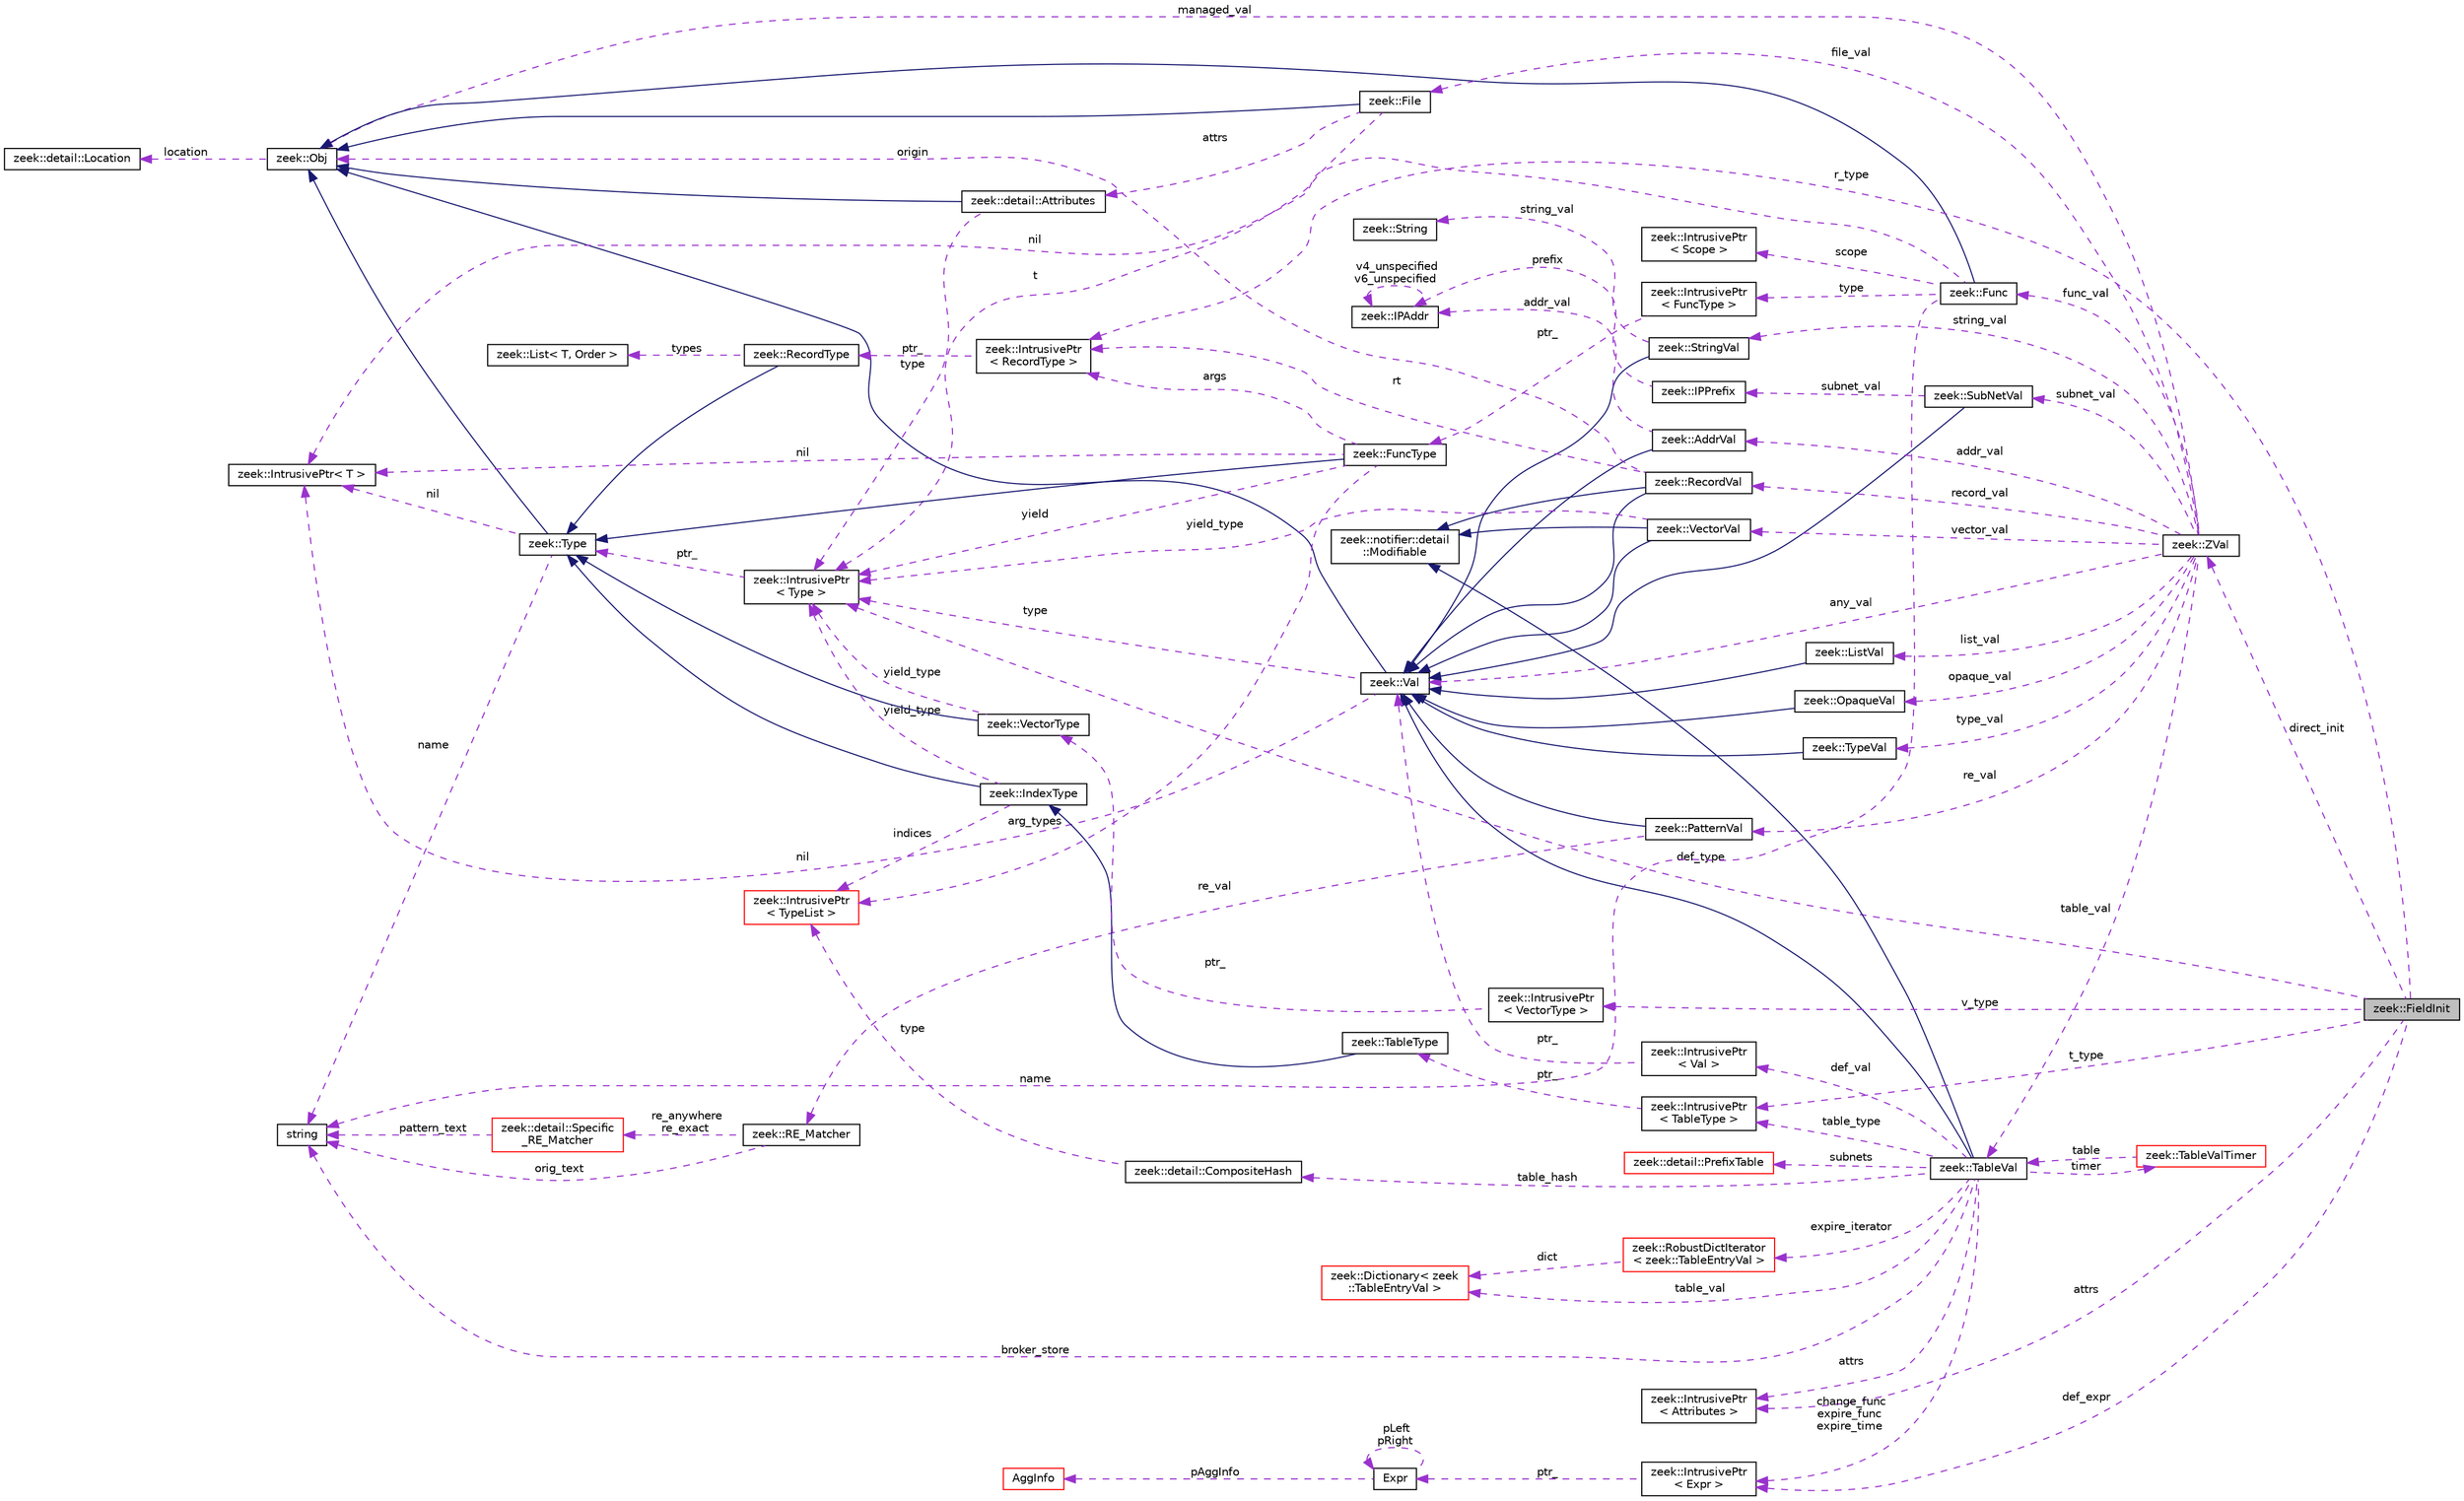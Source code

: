 digraph "zeek::FieldInit"
{
 // LATEX_PDF_SIZE
  edge [fontname="Helvetica",fontsize="10",labelfontname="Helvetica",labelfontsize="10"];
  node [fontname="Helvetica",fontsize="10",shape=record];
  rankdir="LR";
  Node1 [label="zeek::FieldInit",height=0.2,width=0.4,color="black", fillcolor="grey75", style="filled", fontcolor="black",tooltip=" "];
  Node2 -> Node1 [dir="back",color="darkorchid3",fontsize="10",style="dashed",label=" direct_init" ,fontname="Helvetica"];
  Node2 [label="zeek::ZVal",height=0.2,width=0.4,color="black", fillcolor="white", style="filled",URL="$d8/d4c/unionzeek_1_1ZVal.html",tooltip=" "];
  Node3 -> Node2 [dir="back",color="darkorchid3",fontsize="10",style="dashed",label=" string_val" ,fontname="Helvetica"];
  Node3 [label="zeek::StringVal",height=0.2,width=0.4,color="black", fillcolor="white", style="filled",URL="$da/d6f/classzeek_1_1StringVal.html",tooltip=" "];
  Node4 -> Node3 [dir="back",color="midnightblue",fontsize="10",style="solid",fontname="Helvetica"];
  Node4 [label="zeek::Val",height=0.2,width=0.4,color="black", fillcolor="white", style="filled",URL="$de/d49/classzeek_1_1Val.html",tooltip=" "];
  Node5 -> Node4 [dir="back",color="midnightblue",fontsize="10",style="solid",fontname="Helvetica"];
  Node5 [label="zeek::Obj",height=0.2,width=0.4,color="black", fillcolor="white", style="filled",URL="$dd/df1/classzeek_1_1Obj.html",tooltip=" "];
  Node6 -> Node5 [dir="back",color="darkorchid3",fontsize="10",style="dashed",label=" location" ,fontname="Helvetica"];
  Node6 [label="zeek::detail::Location",height=0.2,width=0.4,color="black", fillcolor="white", style="filled",URL="$d5/d1d/classzeek_1_1detail_1_1Location.html",tooltip=" "];
  Node7 -> Node4 [dir="back",color="darkorchid3",fontsize="10",style="dashed",label=" nil" ,fontname="Helvetica"];
  Node7 [label="zeek::IntrusivePtr\< T \>",height=0.2,width=0.4,color="black", fillcolor="white", style="filled",URL="$d6/dba/classzeek_1_1IntrusivePtr.html",tooltip=" "];
  Node8 -> Node4 [dir="back",color="darkorchid3",fontsize="10",style="dashed",label=" type" ,fontname="Helvetica"];
  Node8 [label="zeek::IntrusivePtr\l\< Type \>",height=0.2,width=0.4,color="black", fillcolor="white", style="filled",URL="$d6/dba/classzeek_1_1IntrusivePtr.html",tooltip=" "];
  Node9 -> Node8 [dir="back",color="darkorchid3",fontsize="10",style="dashed",label=" ptr_" ,fontname="Helvetica"];
  Node9 [label="zeek::Type",height=0.2,width=0.4,color="black", fillcolor="white", style="filled",URL="$d0/d4f/classzeek_1_1Type.html",tooltip=" "];
  Node5 -> Node9 [dir="back",color="midnightblue",fontsize="10",style="solid",fontname="Helvetica"];
  Node7 -> Node9 [dir="back",color="darkorchid3",fontsize="10",style="dashed",label=" nil" ,fontname="Helvetica"];
  Node10 -> Node9 [dir="back",color="darkorchid3",fontsize="10",style="dashed",label=" name" ,fontname="Helvetica"];
  Node10 [label="string",height=0.2,width=0.4,color="black", fillcolor="white", style="filled",tooltip=" "];
  Node11 -> Node3 [dir="back",color="darkorchid3",fontsize="10",style="dashed",label=" string_val" ,fontname="Helvetica"];
  Node11 [label="zeek::String",height=0.2,width=0.4,color="black", fillcolor="white", style="filled",URL="$da/d99/classzeek_1_1String.html",tooltip=" "];
  Node12 -> Node2 [dir="back",color="darkorchid3",fontsize="10",style="dashed",label=" addr_val" ,fontname="Helvetica"];
  Node12 [label="zeek::AddrVal",height=0.2,width=0.4,color="black", fillcolor="white", style="filled",URL="$de/d68/classzeek_1_1AddrVal.html",tooltip=" "];
  Node4 -> Node12 [dir="back",color="midnightblue",fontsize="10",style="solid",fontname="Helvetica"];
  Node13 -> Node12 [dir="back",color="darkorchid3",fontsize="10",style="dashed",label=" addr_val" ,fontname="Helvetica"];
  Node13 [label="zeek::IPAddr",height=0.2,width=0.4,color="black", fillcolor="white", style="filled",URL="$df/de6/classzeek_1_1IPAddr.html",tooltip=" "];
  Node13 -> Node13 [dir="back",color="darkorchid3",fontsize="10",style="dashed",label=" v4_unspecified\nv6_unspecified" ,fontname="Helvetica"];
  Node14 -> Node2 [dir="back",color="darkorchid3",fontsize="10",style="dashed",label=" subnet_val" ,fontname="Helvetica"];
  Node14 [label="zeek::SubNetVal",height=0.2,width=0.4,color="black", fillcolor="white", style="filled",URL="$d0/d18/classzeek_1_1SubNetVal.html",tooltip=" "];
  Node4 -> Node14 [dir="back",color="midnightblue",fontsize="10",style="solid",fontname="Helvetica"];
  Node15 -> Node14 [dir="back",color="darkorchid3",fontsize="10",style="dashed",label=" subnet_val" ,fontname="Helvetica"];
  Node15 [label="zeek::IPPrefix",height=0.2,width=0.4,color="black", fillcolor="white", style="filled",URL="$de/d44/classzeek_1_1IPPrefix.html",tooltip=" "];
  Node13 -> Node15 [dir="back",color="darkorchid3",fontsize="10",style="dashed",label=" prefix" ,fontname="Helvetica"];
  Node16 -> Node2 [dir="back",color="darkorchid3",fontsize="10",style="dashed",label=" file_val" ,fontname="Helvetica"];
  Node16 [label="zeek::File",height=0.2,width=0.4,color="black", fillcolor="white", style="filled",URL="$da/dee/classzeek_1_1File.html",tooltip=" "];
  Node5 -> Node16 [dir="back",color="midnightblue",fontsize="10",style="solid",fontname="Helvetica"];
  Node8 -> Node16 [dir="back",color="darkorchid3",fontsize="10",style="dashed",label=" t" ,fontname="Helvetica"];
  Node17 -> Node16 [dir="back",color="darkorchid3",fontsize="10",style="dashed",label=" attrs" ,fontname="Helvetica"];
  Node17 [label="zeek::detail::Attributes",height=0.2,width=0.4,color="black", fillcolor="white", style="filled",URL="$da/d09/classzeek_1_1detail_1_1Attributes.html",tooltip=" "];
  Node5 -> Node17 [dir="back",color="midnightblue",fontsize="10",style="solid",fontname="Helvetica"];
  Node8 -> Node17 [dir="back",color="darkorchid3",fontsize="10",style="dashed",label=" type" ,fontname="Helvetica"];
  Node18 -> Node2 [dir="back",color="darkorchid3",fontsize="10",style="dashed",label=" func_val" ,fontname="Helvetica"];
  Node18 [label="zeek::Func",height=0.2,width=0.4,color="black", fillcolor="white", style="filled",URL="$d5/d7c/classzeek_1_1Func.html",tooltip=" "];
  Node5 -> Node18 [dir="back",color="midnightblue",fontsize="10",style="solid",fontname="Helvetica"];
  Node7 -> Node18 [dir="back",color="darkorchid3",fontsize="10",style="dashed",label=" nil" ,fontname="Helvetica"];
  Node19 -> Node18 [dir="back",color="darkorchid3",fontsize="10",style="dashed",label=" scope" ,fontname="Helvetica"];
  Node19 [label="zeek::IntrusivePtr\l\< Scope \>",height=0.2,width=0.4,color="black", fillcolor="white", style="filled",URL="$d6/dba/classzeek_1_1IntrusivePtr.html",tooltip=" "];
  Node20 -> Node18 [dir="back",color="darkorchid3",fontsize="10",style="dashed",label=" type" ,fontname="Helvetica"];
  Node20 [label="zeek::IntrusivePtr\l\< FuncType \>",height=0.2,width=0.4,color="black", fillcolor="white", style="filled",URL="$d6/dba/classzeek_1_1IntrusivePtr.html",tooltip=" "];
  Node21 -> Node20 [dir="back",color="darkorchid3",fontsize="10",style="dashed",label=" ptr_" ,fontname="Helvetica"];
  Node21 [label="zeek::FuncType",height=0.2,width=0.4,color="black", fillcolor="white", style="filled",URL="$da/ddd/classzeek_1_1FuncType.html",tooltip=" "];
  Node9 -> Node21 [dir="back",color="midnightblue",fontsize="10",style="solid",fontname="Helvetica"];
  Node7 -> Node21 [dir="back",color="darkorchid3",fontsize="10",style="dashed",label=" nil" ,fontname="Helvetica"];
  Node22 -> Node21 [dir="back",color="darkorchid3",fontsize="10",style="dashed",label=" args" ,fontname="Helvetica"];
  Node22 [label="zeek::IntrusivePtr\l\< RecordType \>",height=0.2,width=0.4,color="black", fillcolor="white", style="filled",URL="$d6/dba/classzeek_1_1IntrusivePtr.html",tooltip=" "];
  Node23 -> Node22 [dir="back",color="darkorchid3",fontsize="10",style="dashed",label=" ptr_" ,fontname="Helvetica"];
  Node23 [label="zeek::RecordType",height=0.2,width=0.4,color="black", fillcolor="white", style="filled",URL="$df/d5b/classzeek_1_1RecordType.html",tooltip=" "];
  Node9 -> Node23 [dir="back",color="midnightblue",fontsize="10",style="solid",fontname="Helvetica"];
  Node24 -> Node23 [dir="back",color="darkorchid3",fontsize="10",style="dashed",label=" types" ,fontname="Helvetica"];
  Node24 [label="zeek::List\< T, Order \>",height=0.2,width=0.4,color="black", fillcolor="white", style="filled",URL="$d2/d8d/classzeek_1_1List.html",tooltip=" "];
  Node25 -> Node21 [dir="back",color="darkorchid3",fontsize="10",style="dashed",label=" arg_types" ,fontname="Helvetica"];
  Node25 [label="zeek::IntrusivePtr\l\< TypeList \>",height=0.2,width=0.4,color="red", fillcolor="white", style="filled",URL="$d6/dba/classzeek_1_1IntrusivePtr.html",tooltip=" "];
  Node8 -> Node21 [dir="back",color="darkorchid3",fontsize="10",style="dashed",label=" yield" ,fontname="Helvetica"];
  Node10 -> Node18 [dir="back",color="darkorchid3",fontsize="10",style="dashed",label=" name" ,fontname="Helvetica"];
  Node27 -> Node2 [dir="back",color="darkorchid3",fontsize="10",style="dashed",label=" list_val" ,fontname="Helvetica"];
  Node27 [label="zeek::ListVal",height=0.2,width=0.4,color="black", fillcolor="white", style="filled",URL="$d7/db1/classzeek_1_1ListVal.html",tooltip=" "];
  Node4 -> Node27 [dir="back",color="midnightblue",fontsize="10",style="solid",fontname="Helvetica"];
  Node28 -> Node2 [dir="back",color="darkorchid3",fontsize="10",style="dashed",label=" opaque_val" ,fontname="Helvetica"];
  Node28 [label="zeek::OpaqueVal",height=0.2,width=0.4,color="black", fillcolor="white", style="filled",URL="$d9/d9b/classzeek_1_1OpaqueVal.html",tooltip=" "];
  Node4 -> Node28 [dir="back",color="midnightblue",fontsize="10",style="solid",fontname="Helvetica"];
  Node29 -> Node2 [dir="back",color="darkorchid3",fontsize="10",style="dashed",label=" re_val" ,fontname="Helvetica"];
  Node29 [label="zeek::PatternVal",height=0.2,width=0.4,color="black", fillcolor="white", style="filled",URL="$dd/d0b/classzeek_1_1PatternVal.html",tooltip=" "];
  Node4 -> Node29 [dir="back",color="midnightblue",fontsize="10",style="solid",fontname="Helvetica"];
  Node30 -> Node29 [dir="back",color="darkorchid3",fontsize="10",style="dashed",label=" re_val" ,fontname="Helvetica"];
  Node30 [label="zeek::RE_Matcher",height=0.2,width=0.4,color="black", fillcolor="white", style="filled",URL="$d5/de4/classzeek_1_1RE__Matcher.html",tooltip=" "];
  Node10 -> Node30 [dir="back",color="darkorchid3",fontsize="10",style="dashed",label=" orig_text" ,fontname="Helvetica"];
  Node31 -> Node30 [dir="back",color="darkorchid3",fontsize="10",style="dashed",label=" re_anywhere\nre_exact" ,fontname="Helvetica"];
  Node31 [label="zeek::detail::Specific\l_RE_Matcher",height=0.2,width=0.4,color="red", fillcolor="white", style="filled",URL="$df/d02/classzeek_1_1detail_1_1Specific__RE__Matcher.html",tooltip=" "];
  Node10 -> Node31 [dir="back",color="darkorchid3",fontsize="10",style="dashed",label=" pattern_text" ,fontname="Helvetica"];
  Node41 -> Node2 [dir="back",color="darkorchid3",fontsize="10",style="dashed",label=" table_val" ,fontname="Helvetica"];
  Node41 [label="zeek::TableVal",height=0.2,width=0.4,color="black", fillcolor="white", style="filled",URL="$d6/d3f/classzeek_1_1TableVal.html",tooltip=" "];
  Node4 -> Node41 [dir="back",color="midnightblue",fontsize="10",style="solid",fontname="Helvetica"];
  Node42 -> Node41 [dir="back",color="midnightblue",fontsize="10",style="solid",fontname="Helvetica"];
  Node42 [label="zeek::notifier::detail\l::Modifiable",height=0.2,width=0.4,color="black", fillcolor="white", style="filled",URL="$d8/d87/classzeek_1_1notifier_1_1detail_1_1Modifiable.html",tooltip=" "];
  Node43 -> Node41 [dir="back",color="darkorchid3",fontsize="10",style="dashed",label=" table_type" ,fontname="Helvetica"];
  Node43 [label="zeek::IntrusivePtr\l\< TableType \>",height=0.2,width=0.4,color="black", fillcolor="white", style="filled",URL="$d6/dba/classzeek_1_1IntrusivePtr.html",tooltip=" "];
  Node44 -> Node43 [dir="back",color="darkorchid3",fontsize="10",style="dashed",label=" ptr_" ,fontname="Helvetica"];
  Node44 [label="zeek::TableType",height=0.2,width=0.4,color="black", fillcolor="white", style="filled",URL="$d8/d4c/classzeek_1_1TableType.html",tooltip=" "];
  Node45 -> Node44 [dir="back",color="midnightblue",fontsize="10",style="solid",fontname="Helvetica"];
  Node45 [label="zeek::IndexType",height=0.2,width=0.4,color="black", fillcolor="white", style="filled",URL="$dd/d89/classzeek_1_1IndexType.html",tooltip=" "];
  Node9 -> Node45 [dir="back",color="midnightblue",fontsize="10",style="solid",fontname="Helvetica"];
  Node25 -> Node45 [dir="back",color="darkorchid3",fontsize="10",style="dashed",label=" indices" ,fontname="Helvetica"];
  Node8 -> Node45 [dir="back",color="darkorchid3",fontsize="10",style="dashed",label=" yield_type" ,fontname="Helvetica"];
  Node46 -> Node41 [dir="back",color="darkorchid3",fontsize="10",style="dashed",label=" table_hash" ,fontname="Helvetica"];
  Node46 [label="zeek::detail::CompositeHash",height=0.2,width=0.4,color="black", fillcolor="white", style="filled",URL="$d6/db2/classzeek_1_1detail_1_1CompositeHash.html",tooltip=" "];
  Node25 -> Node46 [dir="back",color="darkorchid3",fontsize="10",style="dashed",label=" type" ,fontname="Helvetica"];
  Node47 -> Node41 [dir="back",color="darkorchid3",fontsize="10",style="dashed",label=" attrs" ,fontname="Helvetica"];
  Node47 [label="zeek::IntrusivePtr\l\< Attributes \>",height=0.2,width=0.4,color="black", fillcolor="white", style="filled",URL="$d6/dba/classzeek_1_1IntrusivePtr.html",tooltip=" "];
  Node48 -> Node41 [dir="back",color="darkorchid3",fontsize="10",style="dashed",label=" change_func\nexpire_func\nexpire_time" ,fontname="Helvetica"];
  Node48 [label="zeek::IntrusivePtr\l\< Expr \>",height=0.2,width=0.4,color="black", fillcolor="white", style="filled",URL="$d6/dba/classzeek_1_1IntrusivePtr.html",tooltip=" "];
  Node49 -> Node48 [dir="back",color="darkorchid3",fontsize="10",style="dashed",label=" ptr_" ,fontname="Helvetica"];
  Node49 [label="Expr",height=0.2,width=0.4,color="black", fillcolor="white", style="filled",URL="$db/d1b/sqlite3_8c.html#d4/dfb/structExpr",tooltip=" "];
  Node49 -> Node49 [dir="back",color="darkorchid3",fontsize="10",style="dashed",label=" pLeft\npRight" ,fontname="Helvetica"];
  Node50 -> Node49 [dir="back",color="darkorchid3",fontsize="10",style="dashed",label=" pAggInfo" ,fontname="Helvetica"];
  Node50 [label="AggInfo",height=0.2,width=0.4,color="red", fillcolor="white", style="filled",URL="$db/d1b/sqlite3_8c.html#d2/dc8/structAggInfo",tooltip=" "];
  Node75 -> Node41 [dir="back",color="darkorchid3",fontsize="10",style="dashed",label=" timer" ,fontname="Helvetica"];
  Node75 [label="zeek::TableValTimer",height=0.2,width=0.4,color="red", fillcolor="white", style="filled",URL="$db/de5/classzeek_1_1TableValTimer.html",tooltip=" "];
  Node41 -> Node75 [dir="back",color="darkorchid3",fontsize="10",style="dashed",label=" table" ,fontname="Helvetica"];
  Node78 -> Node41 [dir="back",color="darkorchid3",fontsize="10",style="dashed",label=" expire_iterator" ,fontname="Helvetica"];
  Node78 [label="zeek::RobustDictIterator\l\< zeek::TableEntryVal \>",height=0.2,width=0.4,color="red", fillcolor="white", style="filled",URL="$dd/da3/classzeek_1_1RobustDictIterator.html",tooltip=" "];
  Node82 -> Node78 [dir="back",color="darkorchid3",fontsize="10",style="dashed",label=" dict" ,fontname="Helvetica"];
  Node82 [label="zeek::Dictionary\< zeek\l::TableEntryVal \>",height=0.2,width=0.4,color="red", fillcolor="white", style="filled",URL="$da/d6c/classzeek_1_1Dictionary.html",tooltip=" "];
  Node83 -> Node41 [dir="back",color="darkorchid3",fontsize="10",style="dashed",label=" subnets" ,fontname="Helvetica"];
  Node83 [label="zeek::detail::PrefixTable",height=0.2,width=0.4,color="red", fillcolor="white", style="filled",URL="$d7/d19/classzeek_1_1detail_1_1PrefixTable.html",tooltip=" "];
  Node81 -> Node41 [dir="back",color="darkorchid3",fontsize="10",style="dashed",label=" def_val" ,fontname="Helvetica"];
  Node81 [label="zeek::IntrusivePtr\l\< Val \>",height=0.2,width=0.4,color="black", fillcolor="white", style="filled",URL="$d6/dba/classzeek_1_1IntrusivePtr.html",tooltip=" "];
  Node4 -> Node81 [dir="back",color="darkorchid3",fontsize="10",style="dashed",label=" ptr_" ,fontname="Helvetica"];
  Node10 -> Node41 [dir="back",color="darkorchid3",fontsize="10",style="dashed",label=" broker_store" ,fontname="Helvetica"];
  Node82 -> Node41 [dir="back",color="darkorchid3",fontsize="10",style="dashed",label=" table_val" ,fontname="Helvetica"];
  Node87 -> Node2 [dir="back",color="darkorchid3",fontsize="10",style="dashed",label=" record_val" ,fontname="Helvetica"];
  Node87 [label="zeek::RecordVal",height=0.2,width=0.4,color="black", fillcolor="white", style="filled",URL="$d7/d7e/classzeek_1_1RecordVal.html",tooltip=" "];
  Node4 -> Node87 [dir="back",color="midnightblue",fontsize="10",style="solid",fontname="Helvetica"];
  Node42 -> Node87 [dir="back",color="midnightblue",fontsize="10",style="solid",fontname="Helvetica"];
  Node5 -> Node87 [dir="back",color="darkorchid3",fontsize="10",style="dashed",label=" origin" ,fontname="Helvetica"];
  Node22 -> Node87 [dir="back",color="darkorchid3",fontsize="10",style="dashed",label=" rt" ,fontname="Helvetica"];
  Node88 -> Node2 [dir="back",color="darkorchid3",fontsize="10",style="dashed",label=" vector_val" ,fontname="Helvetica"];
  Node88 [label="zeek::VectorVal",height=0.2,width=0.4,color="black", fillcolor="white", style="filled",URL="$dc/d8d/classzeek_1_1VectorVal.html",tooltip=" "];
  Node4 -> Node88 [dir="back",color="midnightblue",fontsize="10",style="solid",fontname="Helvetica"];
  Node42 -> Node88 [dir="back",color="midnightblue",fontsize="10",style="solid",fontname="Helvetica"];
  Node8 -> Node88 [dir="back",color="darkorchid3",fontsize="10",style="dashed",label=" yield_type" ,fontname="Helvetica"];
  Node89 -> Node2 [dir="back",color="darkorchid3",fontsize="10",style="dashed",label=" type_val" ,fontname="Helvetica"];
  Node89 [label="zeek::TypeVal",height=0.2,width=0.4,color="black", fillcolor="white", style="filled",URL="$d1/d52/classzeek_1_1TypeVal.html",tooltip=" "];
  Node4 -> Node89 [dir="back",color="midnightblue",fontsize="10",style="solid",fontname="Helvetica"];
  Node4 -> Node2 [dir="back",color="darkorchid3",fontsize="10",style="dashed",label=" any_val" ,fontname="Helvetica"];
  Node5 -> Node2 [dir="back",color="darkorchid3",fontsize="10",style="dashed",label=" managed_val" ,fontname="Helvetica"];
  Node48 -> Node1 [dir="back",color="darkorchid3",fontsize="10",style="dashed",label=" def_expr" ,fontname="Helvetica"];
  Node8 -> Node1 [dir="back",color="darkorchid3",fontsize="10",style="dashed",label=" def_type" ,fontname="Helvetica"];
  Node22 -> Node1 [dir="back",color="darkorchid3",fontsize="10",style="dashed",label=" r_type" ,fontname="Helvetica"];
  Node43 -> Node1 [dir="back",color="darkorchid3",fontsize="10",style="dashed",label=" t_type" ,fontname="Helvetica"];
  Node47 -> Node1 [dir="back",color="darkorchid3",fontsize="10",style="dashed",label=" attrs" ,fontname="Helvetica"];
  Node90 -> Node1 [dir="back",color="darkorchid3",fontsize="10",style="dashed",label=" v_type" ,fontname="Helvetica"];
  Node90 [label="zeek::IntrusivePtr\l\< VectorType \>",height=0.2,width=0.4,color="black", fillcolor="white", style="filled",URL="$d6/dba/classzeek_1_1IntrusivePtr.html",tooltip=" "];
  Node91 -> Node90 [dir="back",color="darkorchid3",fontsize="10",style="dashed",label=" ptr_" ,fontname="Helvetica"];
  Node91 [label="zeek::VectorType",height=0.2,width=0.4,color="black", fillcolor="white", style="filled",URL="$d9/d5c/classzeek_1_1VectorType.html",tooltip=" "];
  Node9 -> Node91 [dir="back",color="midnightblue",fontsize="10",style="solid",fontname="Helvetica"];
  Node8 -> Node91 [dir="back",color="darkorchid3",fontsize="10",style="dashed",label=" yield_type" ,fontname="Helvetica"];
}

